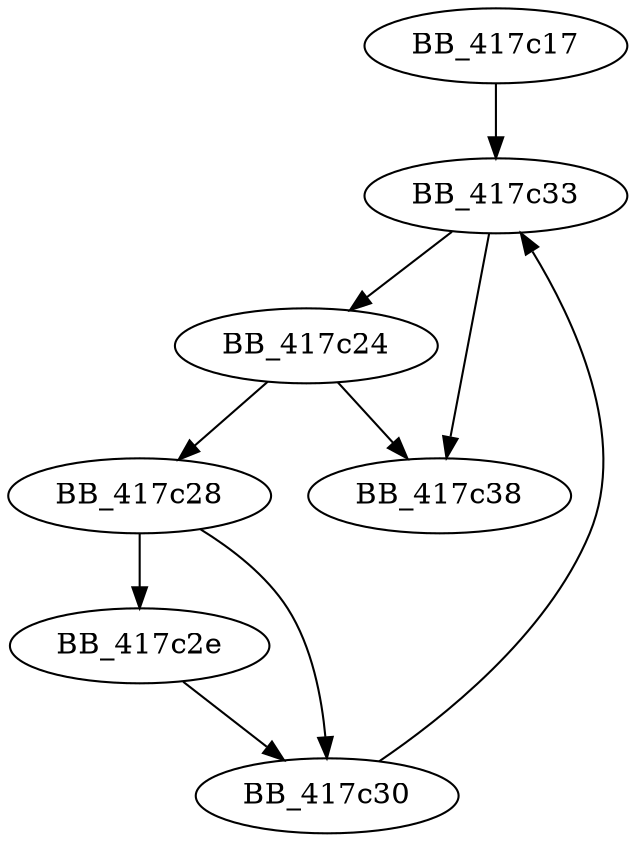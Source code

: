 DiGraph __initterm_e{
BB_417c17->BB_417c33
BB_417c24->BB_417c28
BB_417c24->BB_417c38
BB_417c28->BB_417c2e
BB_417c28->BB_417c30
BB_417c2e->BB_417c30
BB_417c30->BB_417c33
BB_417c33->BB_417c24
BB_417c33->BB_417c38
}
